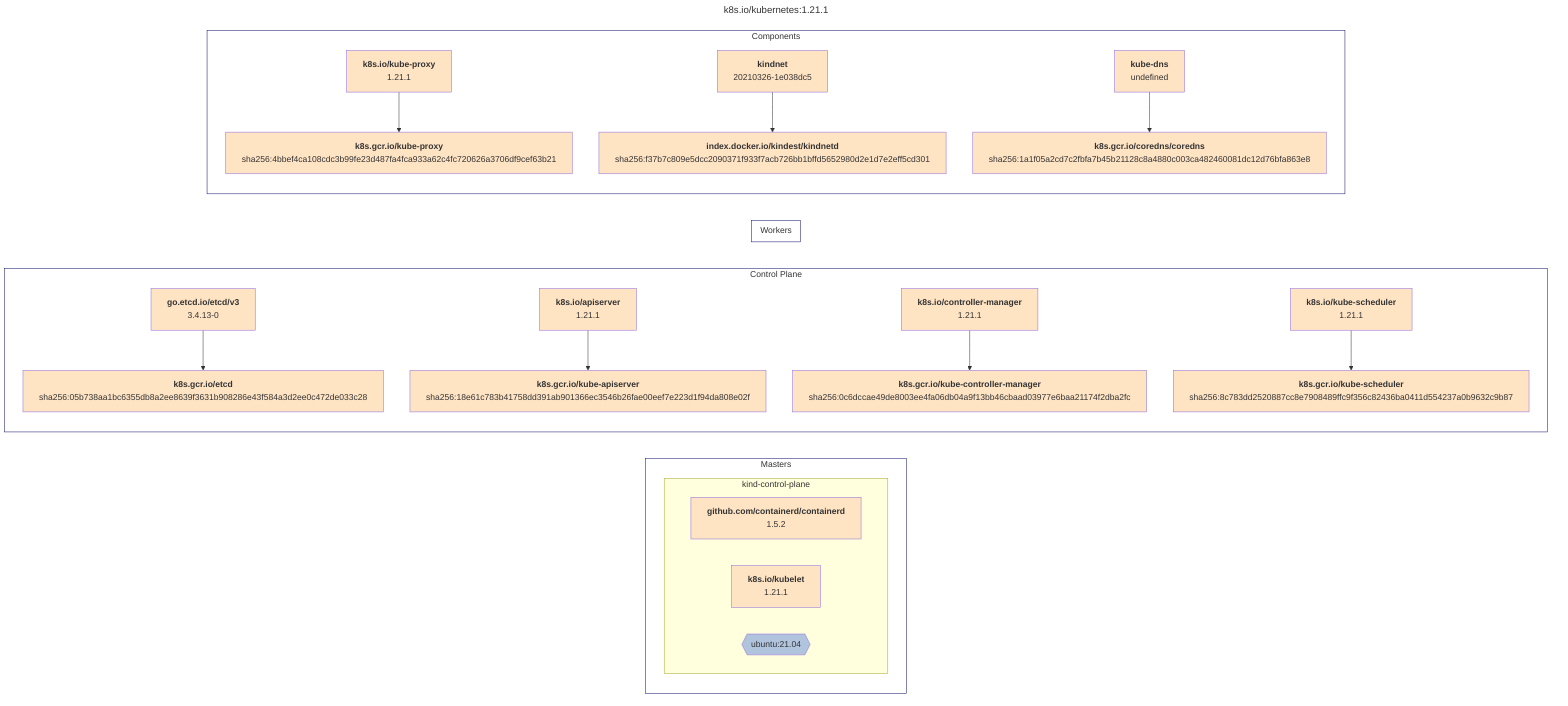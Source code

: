 ---
title: k8s.io/kubernetes:1.21.1
---
flowchart LR
  subgraph masters["Masters"]
    subgraph iddf8ddfc17d9393d915a8b536d4271d72b8e71257[kind-control-plane]
    idb916f37bdd483225ccded787786c7c70032aa81a["`**github.com/containerd/containerd**
1.5.2`"]
  idd046796ea12a906096bf31f5cead044c415067fd["`**k8s.io/kubelet**
1.21.1`"]

  iddf8ddfc17d9393d915a8b536d4271d72b8e71257-os{{"ubuntu:21.04"}}:::os
  end

    end
  subgraph controlplane["Control Plane"]
    id18d0885cc2831a6a0dd9a5d3c94d4df1a19b8927["`**go.etcd.io/etcd/v3**
3.4.13-0`"]
id04a323c71f9beac19549d91f4591ca508c2ef05c["`**k8s.gcr.io/etcd**
sha256:05b738aa1bc6355db8a2ee8639f3631b908286e43f584a3d2ee0c472de033c28`"]
id18d0885cc2831a6a0dd9a5d3c94d4df1a19b8927 --> id04a323c71f9beac19549d91f4591ca508c2ef05c
id4c66637d1b00417f7960723382d3c0a623bb2fcb["`**k8s.io/apiserver**
1.21.1`"]
id40a65a1dc5cc37b9d4cca8572dbdc9fda241b6aa["`**k8s.gcr.io/kube-apiserver**
sha256:18e61c783b41758dd391ab901366ec3546b26fae00eef7e223d1f94da808e02f`"]
id4c66637d1b00417f7960723382d3c0a623bb2fcb --> id40a65a1dc5cc37b9d4cca8572dbdc9fda241b6aa
id271a7d732f97d0c785f244fa9b006e44a2f7aed6["`**k8s.io/controller-manager**
1.21.1`"]
id21f1ca88c6eb1bfeea79c0c2971e93832c4c9002["`**k8s.gcr.io/kube-controller-manager**
sha256:0c6dccae49de8003ee4fa06db04a9f13bb46cbaad03977e6baa21174f2dba2fc`"]
id271a7d732f97d0c785f244fa9b006e44a2f7aed6 --> id21f1ca88c6eb1bfeea79c0c2971e93832c4c9002
id939674d328bb6b42af1151de0e49ad5bd8664b2f["`**k8s.io/kube-scheduler**
1.21.1`"]
id3fc80322e55978ace960472cd49c10b013598c23["`**k8s.gcr.io/kube-scheduler**
sha256:8c783dd2520887cc8e7908489ffc9f356c82436ba0411d554237a0b9632c9b87`"]
id939674d328bb6b42af1151de0e49ad5bd8664b2f --> id3fc80322e55978ace960472cd49c10b013598c23

    end
  subgraph nodes["Workers"]
    
    end
  subgraph components["Components"]
    idd5558bc380a2a74c6b3b7e320ee00df1d4257e18["`**k8s.io/kube-proxy**
1.21.1`"]
id02046fdceedddba10fdb3768bbcb34e51b087c0b["`**k8s.gcr.io/kube-proxy**
sha256:4bbef4ca108cdc3b99fe23d487fa4fca933a62c4fc720626a3706df9cef63b21`"]
idd5558bc380a2a74c6b3b7e320ee00df1d4257e18 --> id02046fdceedddba10fdb3768bbcb34e51b087c0b
ida99d020a7bd966a0916bb24eebcf1fb7bb1e0362["`**kindnet**
20210326-1e038dc5`"]
id870da7e1792fe9df3354d1876dd4b7801f8b1af3["`**index.docker.io/kindest/kindnetd**
sha256:f37b7c809e5dcc2090371f933f7acb726bb1bffd5652980d2e1d7e2eff5cd301`"]
ida99d020a7bd966a0916bb24eebcf1fb7bb1e0362 --> id870da7e1792fe9df3354d1876dd4b7801f8b1af3
id00285c5d12352bc139ea6a4a32045329a9de08cc["`**kube-dns**
undefined`"]
idf15a5882e4bc00c64c30cdf11ca934aeeadaae38["`**k8s.gcr.io/coredns/coredns**
sha256:1a1f05a2cd7c2fbfa7b45b21128c8a4880c003ca482460081dc12d76bfa863e8`"]
id00285c5d12352bc139ea6a4a32045329a9de08cc --> idf15a5882e4bc00c64c30cdf11ca934aeeadaae38

    end
  classDef node fill:Bisque
  classDef section stroke:MidnightBlue,fill:none
  classDef os fill:LightSteelBlue
  class masters,controlplane,nodes,components section
  class nodes nodes